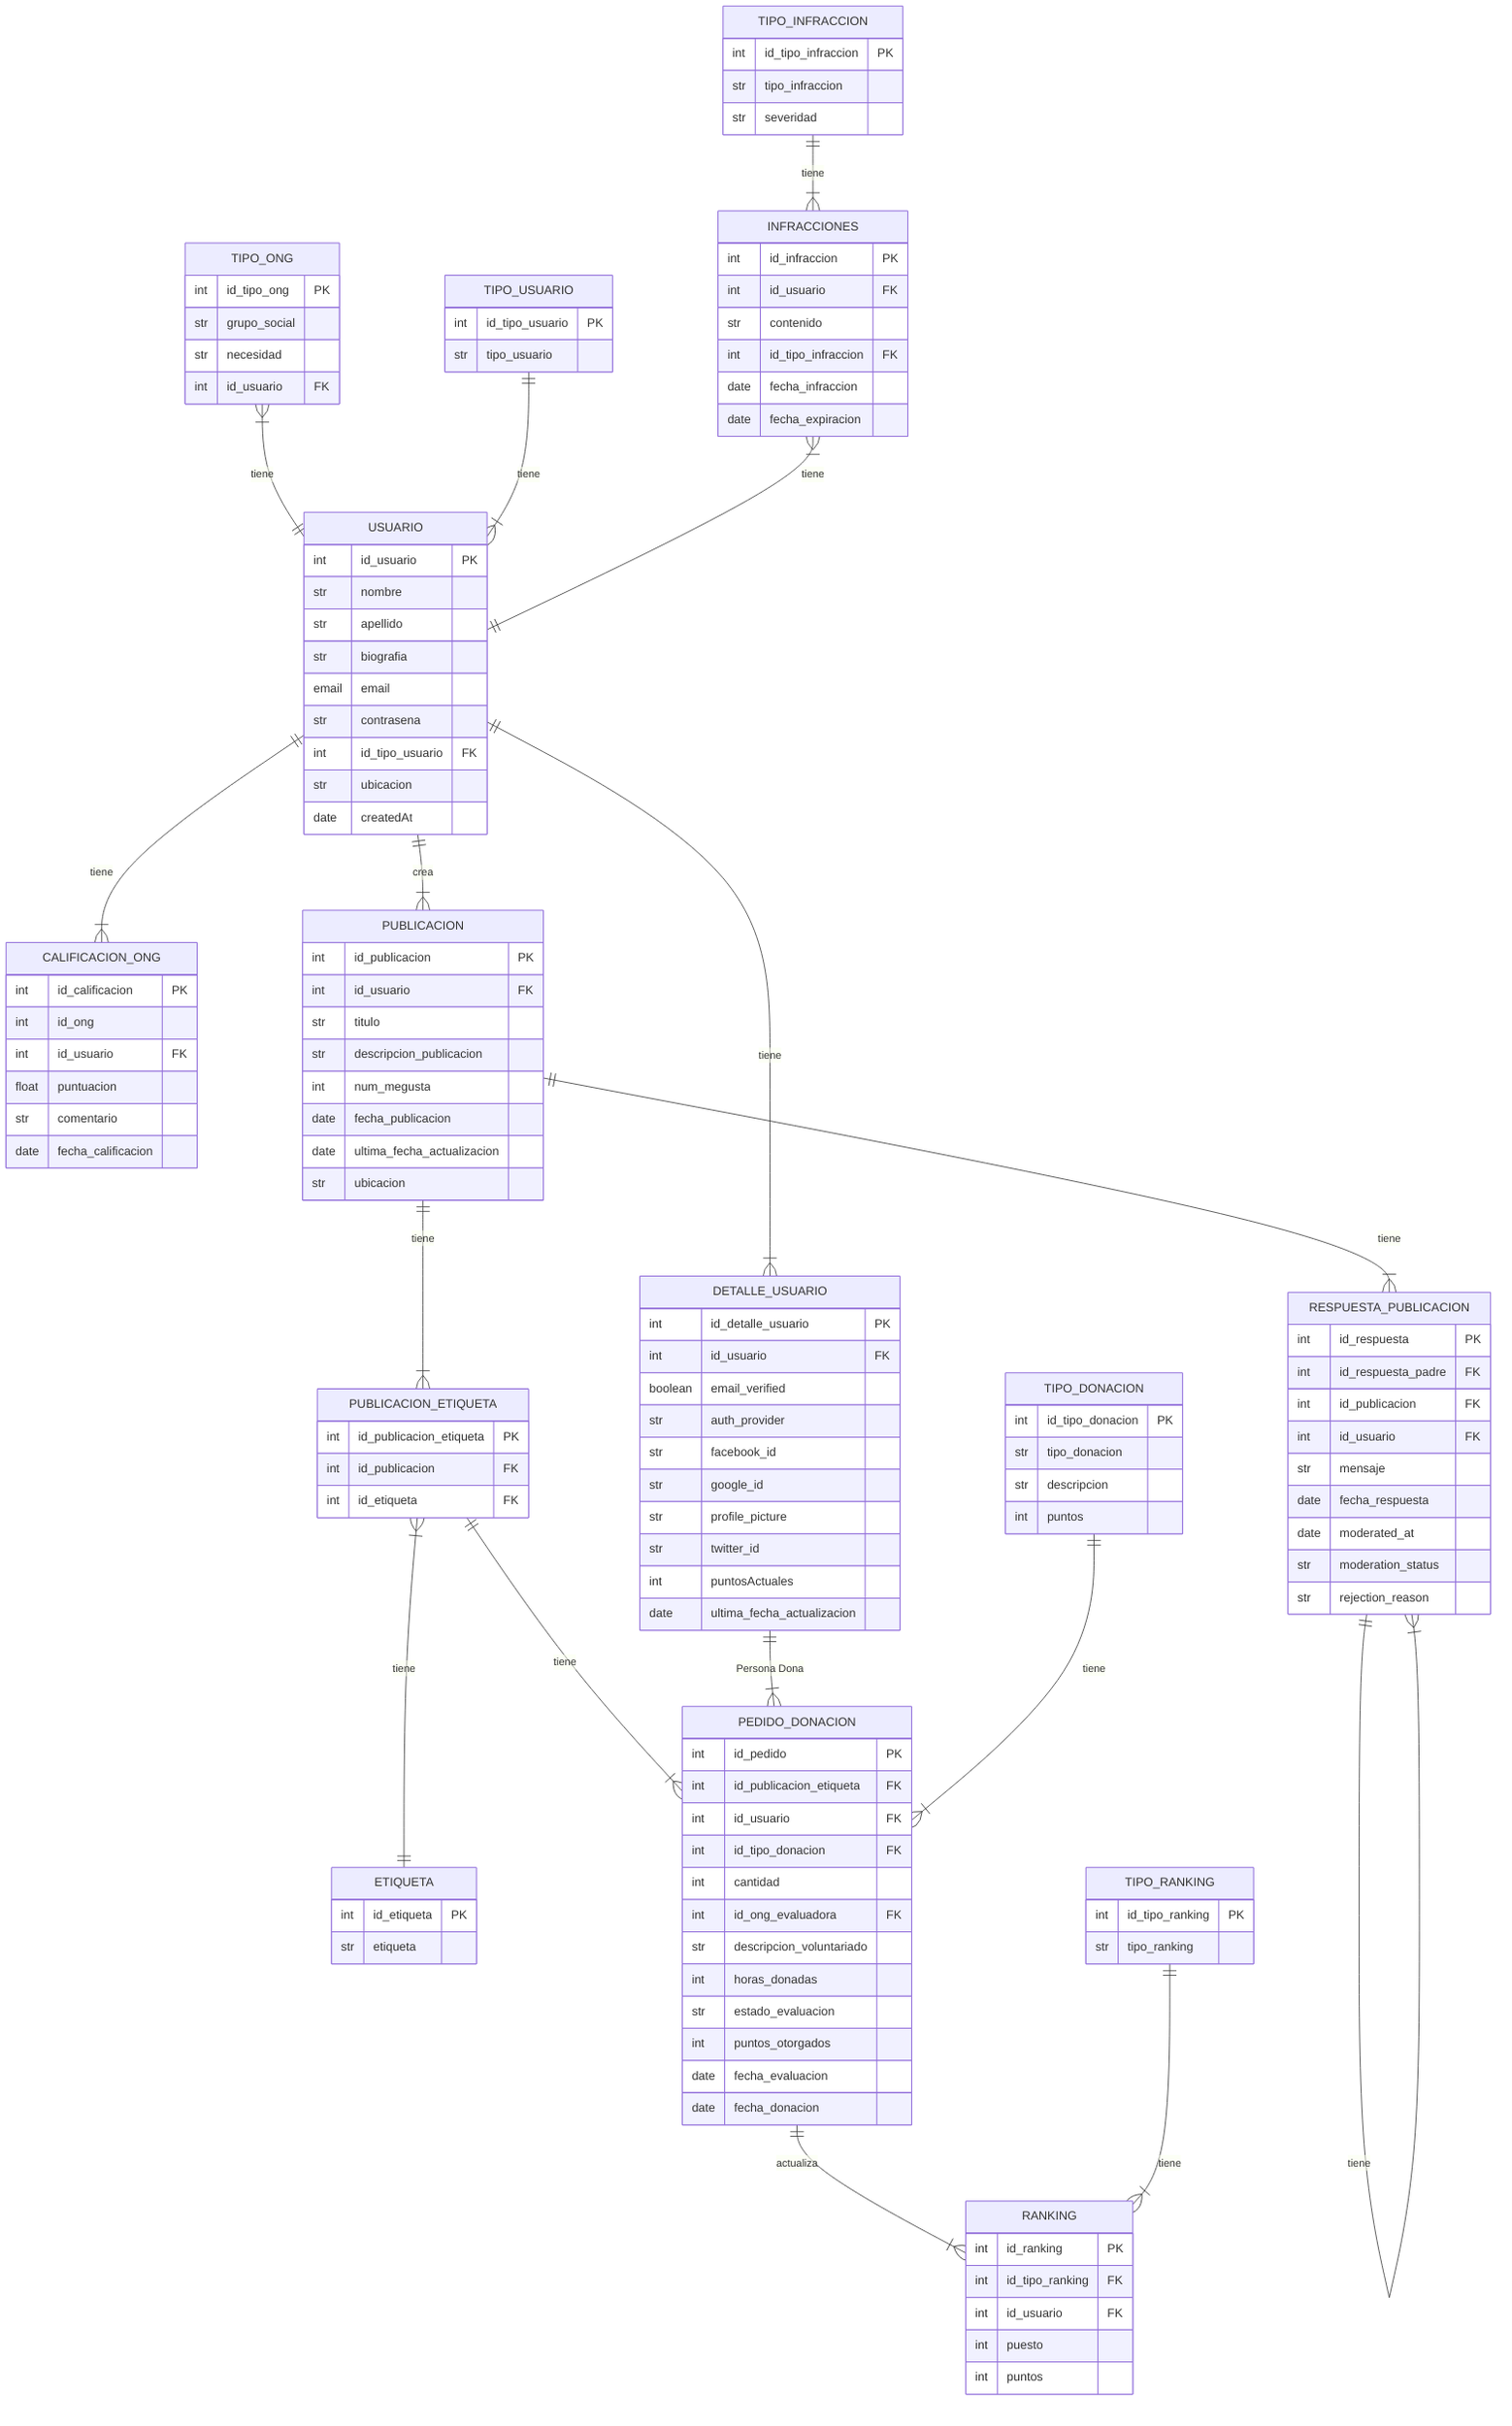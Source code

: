 erDiagram

    TIPO_ONG }|--|| USUARIO: tiene
    TIPO_USUARIO ||--|{USUARIO: tiene
    USUARIO ||--|{ CALIFICACION_ONG: tiene
    USUARIO ||--|{ DETALLE_USUARIO: tiene
    USUARIO ||--|{ PUBLICACION: crea
    INFRACCIONES }|--|| USUARIO: tiene
    TIPO_INFRACCION ||--|{ INFRACCIONES: tiene

    PUBLICACION||--|{PUBLICACION_ETIQUETA: tiene
    PUBLICACION_ETIQUETA }|--|| ETIQUETA: tiene
    PUBLICACION ||--|{ RESPUESTA_PUBLICACION: tiene
    RESPUESTA_PUBLICACION ||--|{ RESPUESTA_PUBLICACION : tiene


    PUBLICACION_ETIQUETA ||--|{ PEDIDO_DONACION: tiene
    DETALLE_USUARIO ||--|{ PEDIDO_DONACION: "Persona Dona"
    TIPO_DONACION ||--|{ PEDIDO_DONACION: tiene

    PEDIDO_DONACION ||--|{ RANKING: actualiza
    TIPO_RANKING ||--|{RANKING: tiene

    ETIQUETA{
        int id_etiqueta PK
        str etiqueta
    }
    TIPO_DONACION{
        int id_tipo_donacion PK
        str tipo_donacion
        str descripcion 
        int puntos
    }
    PUBLICACION{
        int id_publicacion PK
        int id_usuario FK
        str titulo
        str descripcion_publicacion
        int num_megusta
        date fecha_publicacion
        date ultima_fecha_actualizacion
        str ubicacion 
    }
    PUBLICACION_ETIQUETA{
        int id_publicacion_etiqueta PK
        int id_publicacion FK
        int id_etiqueta FK
    }
    INFRACCIONES{
        int id_infraccion PK
        int id_usuario FK
        str contenido 
        int id_tipo_infraccion FK
        date fecha_infraccion
        date fecha_expiracion
    }
    TIPO_INFRACCION{
        int id_tipo_infraccion PK
        str tipo_infraccion
        str severidad
    }
    CALIFICACION_ONG{
        int id_calificacion PK
        int id_ong 
        int id_usuario FK
        float puntuacion
        str comentario
        date fecha_calificacion
    }
    PEDIDO_DONACION{
        int id_pedido PK
        int id_publicacion_etiqueta FK
        int id_usuario FK
        int id_tipo_donacion FK
        int cantidad

        int id_ong_evaluadora FK       
        str descripcion_voluntariado      
        int horas_donadas                   
        str estado_evaluacion              
        int puntos_otorgados               
        date fecha_evaluacion
        date fecha_donacion
    }
    RANKING{
        int id_ranking PK
        int id_tipo_ranking FK
        int id_usuario FK
        int puesto 
        int puntos
    }
    RESPUESTA_PUBLICACION{
        int id_respuesta PK
        int id_respuesta_padre FK
        int id_publicacion FK
        int id_usuario FK
        str mensaje
        date fecha_respuesta
        date moderated_at
        str moderation_status
        str rejection_reason

    }
    TIPO_ONG{
        int id_tipo_ong PK
        str grupo_social
        str necesidad
        int id_usuario FK
    }
    TIPO_RANKING{
        int id_tipo_ranking PK
        str tipo_ranking
    }
    TIPO_USUARIO{
        int id_tipo_usuario PK
        str tipo_usuario
    }
    DETALLE_USUARIO{
        int id_detalle_usuario PK
        int id_usuario FK
        boolean email_verified
        str auth_provider 
        str facebook_id
        str google_id
        str profile_picture
        str twitter_id
        int puntosActuales
        date ultima_fecha_actualizacion
    }
    USUARIO{
        int id_usuario PK
        str nombre
        str apellido
        str biografia
        email email
        str contrasena
        int id_tipo_usuario FK
        str ubicacion
        date createdAt
    }